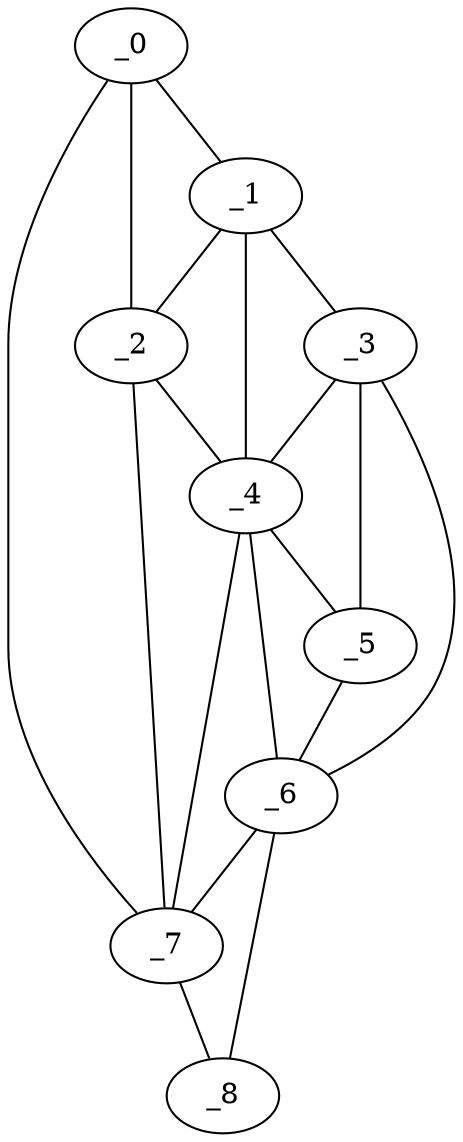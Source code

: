 graph "obj80__35.gxl" {
	_0	 [x=12,
		y=97];
	_1	 [x=27,
		y=15];
	_0 -- _1	 [valence=1];
	_2	 [x=32,
		y=73];
	_0 -- _2	 [valence=2];
	_7	 [x=105,
		y=119];
	_0 -- _7	 [valence=1];
	_1 -- _2	 [valence=2];
	_3	 [x=35,
		y=9];
	_1 -- _3	 [valence=1];
	_4	 [x=54,
		y=56];
	_1 -- _4	 [valence=2];
	_2 -- _4	 [valence=1];
	_2 -- _7	 [valence=1];
	_3 -- _4	 [valence=2];
	_5	 [x=67,
		y=47];
	_3 -- _5	 [valence=2];
	_6	 [x=76,
		y=45];
	_3 -- _6	 [valence=1];
	_4 -- _5	 [valence=1];
	_4 -- _6	 [valence=2];
	_4 -- _7	 [valence=2];
	_5 -- _6	 [valence=2];
	_6 -- _7	 [valence=1];
	_8	 [x=125,
		y=108];
	_6 -- _8	 [valence=1];
	_7 -- _8	 [valence=1];
}
